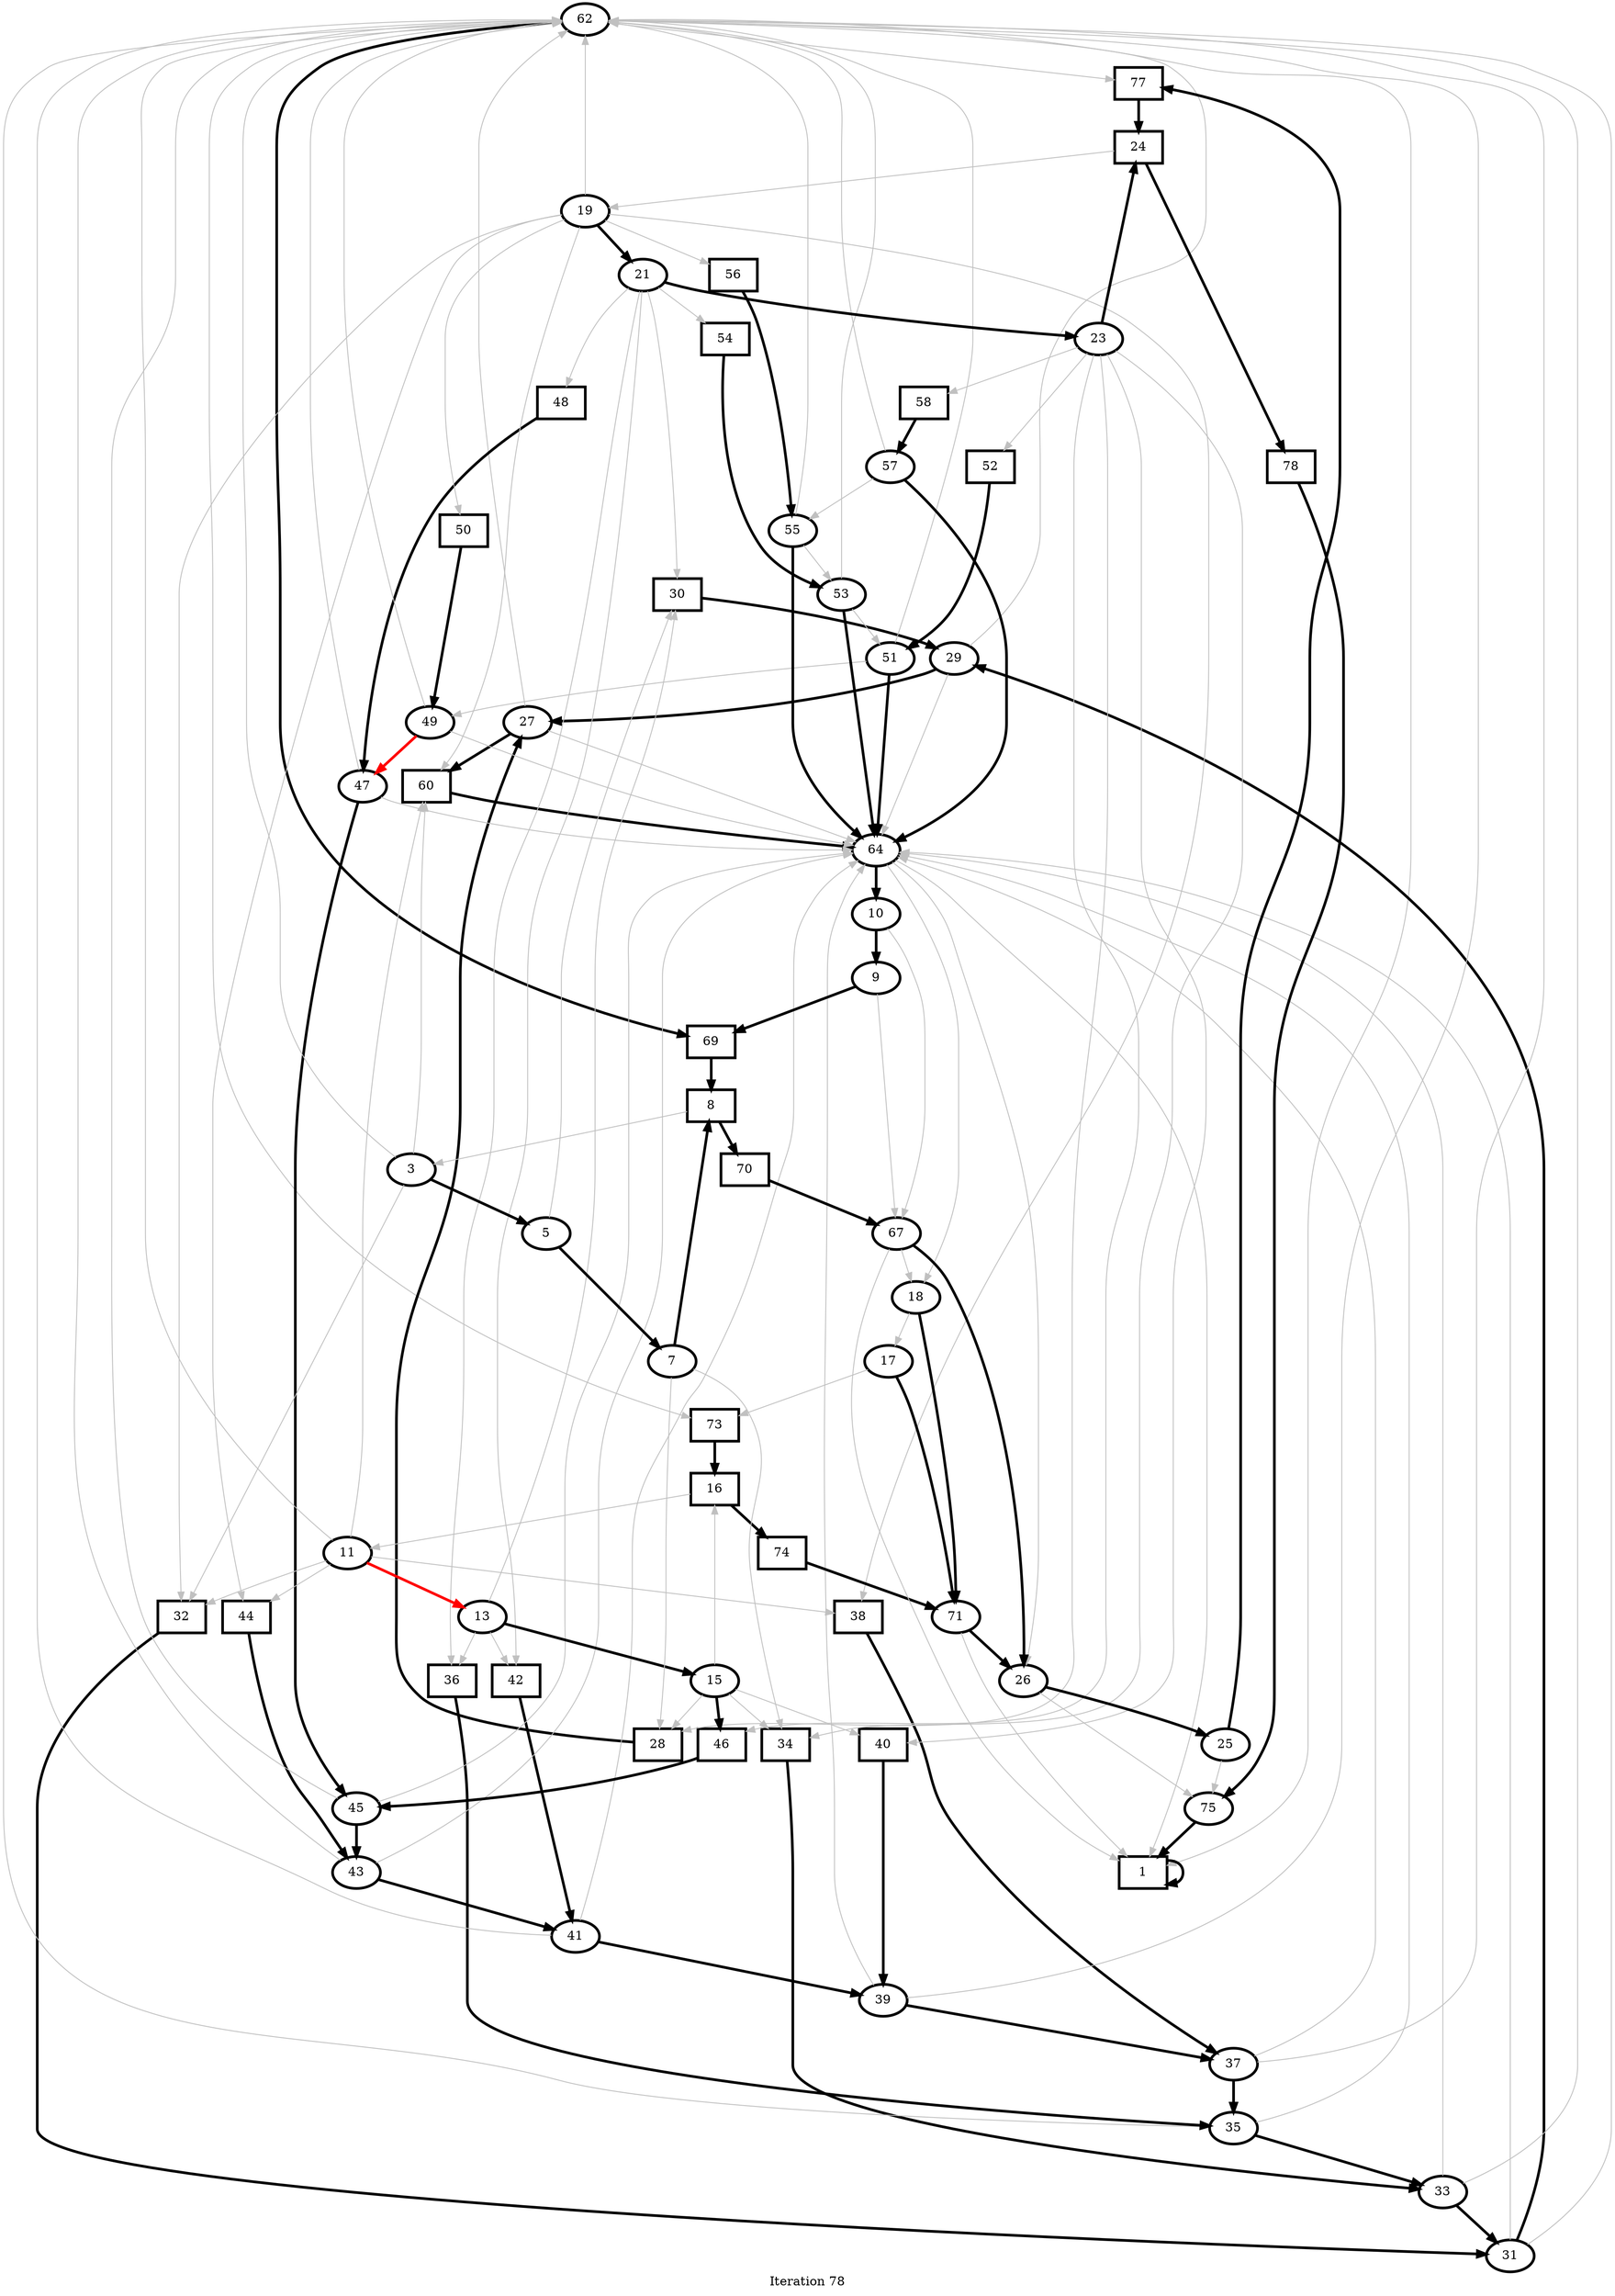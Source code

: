 digraph G {
    label ="Iteration 78"
    0 [penwidth=3,label="62",pos="10,12!"]
    1 [penwidth=3,label="64",pos="10,-1!"]
    2 [penwidth=3,shape = "rectangle",label="1",pos="15,3!"]
    3 [penwidth=3,shape = "rectangle",label="60",pos="0,0!"]
    4 [penwidth=3,label="27",pos="0,1!"]
    5 [penwidth=3,shape = "rectangle",label="28",pos="1,1!"]
    6 [penwidth=3,label="29",pos="0,2!"]
    7 [penwidth=3,shape = "rectangle",label="30",pos="1,2!"]
    8 [penwidth=3,label="31",pos="0,3!"]
    9 [penwidth=3,shape = "rectangle",label="32",pos="1,3!"]
    10 [penwidth=3,label="33",pos="0,4!"]
    11 [penwidth=3,shape = "rectangle",label="34",pos="1,4!"]
    12 [penwidth=3,label="35",pos="0,5!"]
    13 [penwidth=3,shape = "rectangle",label="36",pos="1,5!"]
    14 [penwidth=3,label="37",pos="0,6!"]
    15 [penwidth=3,shape = "rectangle",label="38",pos="1,6!"]
    16 [penwidth=3,label="39",pos="0,7!"]
    17 [penwidth=3,shape = "rectangle",label="40",pos="1,7!"]
    18 [penwidth=3,label="41",pos="0,8!"]
    19 [penwidth=3,shape = "rectangle",label="42",pos="1,8!"]
    20 [penwidth=3,label="43",pos="0,9!"]
    21 [penwidth=3,shape = "rectangle",label="44",pos="1,9!"]
    22 [penwidth=3,label="45",pos="0,10!"]
    23 [penwidth=3,shape = "rectangle",label="46",pos="1,10!"]
    24 [penwidth=3,label="47",pos="0,11!"]
    25 [penwidth=3,shape = "rectangle",label="48",pos="1,11!"]
    26 [penwidth=3,label="49",pos="0,12!"]
    27 [penwidth=3,shape = "rectangle",label="50",pos="1,12!"]
    28 [penwidth=3,label="51",pos="0,13!"]
    29 [penwidth=3,shape = "rectangle",label="52",pos="1,13!"]
    30 [penwidth=3,label="53",pos="0,14!"]
    31 [penwidth=3,shape = "rectangle",label="54",pos="1,14!"]
    32 [penwidth=3,label="55",pos="0,15!"]
    33 [penwidth=3,shape = "rectangle",label="56",pos="1,15!"]
    34 [penwidth=3,label="57",pos="0,16!"]
    35 [penwidth=3,shape = "rectangle",label="58",pos="1,16!"]
    36 [penwidth=3,label="19",pos="5,11!"]
    37 [penwidth=3,label="21",pos="4,10!"]
    38 [penwidth=3,label="23",pos="5,9!"]
    39 [penwidth=3,shape = "rectangle",label="24",pos="6,10!"]
    40 [penwidth=3,label="25",pos="8,8!"]
    41 [penwidth=3,label="26",pos="9,8!"]
    42 [penwidth=3,label="75",pos="10,10!"]
    43 [penwidth=3,shape = "rectangle",label="77",pos="7,8!"]
    44 [penwidth=3,shape = "rectangle",label="78",pos="8,10!"]
    45 [penwidth=3,label="11",pos="5,7!"]
    46 [penwidth=3,label="13",pos="4,6!"]
    47 [penwidth=3,label="15",pos="5,5!"]
    48 [penwidth=3,shape = "rectangle",label="16",pos="6,6!"]
    49 [penwidth=3,label="17",pos="8,4!"]
    50 [penwidth=3,label="18",pos="9,4!"]
    51 [penwidth=3,label="71",pos="10,6!"]
    52 [penwidth=3,shape = "rectangle",label="73",pos="7,4!"]
    53 [penwidth=3,shape = "rectangle",label="74",pos="8,6!"]
    54 [penwidth=3,label="3",pos="5,3!"]
    55 [penwidth=3,label="5",pos="4,2!"]
    56 [penwidth=3,label="7",pos="5,1!"]
    57 [penwidth=3,shape = "rectangle",label="8",pos="6,2!"]
    58 [penwidth=3,label="9",pos="8,0!"]
    59 [penwidth=3,label="10",pos="9,0!"]
    60 [penwidth=3,label="67",pos="10,2!"]
    61 [penwidth=3,shape = "rectangle",label="69",pos="7,0!"]
    62 [penwidth=3,shape = "rectangle",label="70",pos="8,2!"]

    3 -> 1 [penwidth=3,color="black"]
    0 -> 2 [penwidth=1,color="grey"]
    1 -> 2 [penwidth=1,color="grey"]
    2 -> 2 [penwidth=3,color="black"]
    4 -> 0 [penwidth=1,color="grey"]
    4 -> 1 [penwidth=1,color="grey"]
    4 -> 3 [penwidth=3,color="black"]
    5 -> 4 [penwidth=3,color="black"]
    6 -> 4 [penwidth=3,color="black"]
    6 -> 1 [penwidth=1,color="grey"]
    6 -> 0 [penwidth=1,color="grey"]
    7 -> 6 [penwidth=3,color="black"]
    8 -> 6 [penwidth=3,color="black"]
    8 -> 1 [penwidth=1,color="grey"]
    8 -> 0 [penwidth=1,color="grey"]
    9 -> 8 [penwidth=3,color="black"]
    10 -> 8 [penwidth=3,color="black"]
    10 -> 1 [penwidth=1,color="grey"]
    10 -> 0 [penwidth=1,color="grey"]
    11 -> 10 [penwidth=3,color="black"]
    12 -> 10 [penwidth=3,color="black"]
    12 -> 1 [penwidth=1,color="grey"]
    12 -> 0 [penwidth=1,color="grey"]
    13 -> 12 [penwidth=3,color="black"]
    14 -> 12 [penwidth=3,color="black"]
    14 -> 1 [penwidth=1,color="grey"]
    14 -> 0 [penwidth=1,color="grey"]
    15 -> 14 [penwidth=3,color="black"]
    16 -> 14 [penwidth=3,color="black"]
    16 -> 1 [penwidth=1,color="grey"]
    16 -> 0 [penwidth=1,color="grey"]
    17 -> 16 [penwidth=3,color="black"]
    18 -> 16 [penwidth=3,color="black"]
    18 -> 1 [penwidth=1,color="grey"]
    18 -> 0 [penwidth=1,color="grey"]
    19 -> 18 [penwidth=3,color="black"]
    20 -> 18 [penwidth=3,color="black"]
    20 -> 1 [penwidth=1,color="grey"]
    20 -> 0 [penwidth=1,color="grey"]
    21 -> 20 [penwidth=3,color="black"]
    22 -> 20 [penwidth=3,color="black"]
    22 -> 1 [penwidth=1,color="grey"]
    22 -> 0 [penwidth=1,color="grey"]
    23 -> 22 [penwidth=3,color="black"]
    24 -> 22 [penwidth=3,color="black"]
    24 -> 1 [penwidth=1,color="grey"]
    24 -> 0 [penwidth=1,color="grey"]
    25 -> 24 [penwidth=3,color="black"]
    26 -> 24 [penwidth=3,color="red"]
    26 -> 1 [penwidth=1,color="grey"]
    26 -> 0 [penwidth=1,color="grey"]
    27 -> 26 [penwidth=3,color="black"]
    28 -> 26 [penwidth=1,color="grey"]
    28 -> 1 [penwidth=3,color="black"]
    28 -> 0 [penwidth=1,color="grey"]
    29 -> 28 [penwidth=3,color="black"]
    30 -> 28 [penwidth=1,color="grey"]
    30 -> 1 [penwidth=3,color="black"]
    30 -> 0 [penwidth=1,color="grey"]
    31 -> 30 [penwidth=3,color="black"]
    32 -> 30 [penwidth=1,color="grey"]
    32 -> 1 [penwidth=3,color="black"]
    32 -> 0 [penwidth=1,color="grey"]
    33 -> 32 [penwidth=3,color="black"]
    34 -> 32 [penwidth=1,color="grey"]
    34 -> 1 [penwidth=3,color="black"]
    34 -> 0 [penwidth=1,color="grey"]
    35 -> 34 [penwidth=3,color="black"]
    36 -> 0 [penwidth=1,color="grey"]
    36 -> 3 [penwidth=1,color="grey"]
    36 -> 37 [penwidth=3,color="black"]
    36 -> 9 [penwidth=1,color="grey"]
    36 -> 15 [penwidth=1,color="grey"]
    36 -> 21 [penwidth=1,color="grey"]
    36 -> 27 [penwidth=1,color="grey"]
    36 -> 33 [penwidth=1,color="grey"]
    37 -> 38 [penwidth=3,color="black"]
    37 -> 7 [penwidth=1,color="grey"]
    37 -> 13 [penwidth=1,color="grey"]
    37 -> 19 [penwidth=1,color="grey"]
    37 -> 25 [penwidth=1,color="grey"]
    37 -> 31 [penwidth=1,color="grey"]
    38 -> 39 [penwidth=3,color="black"]
    38 -> 5 [penwidth=1,color="grey"]
    38 -> 11 [penwidth=1,color="grey"]
    38 -> 17 [penwidth=1,color="grey"]
    38 -> 23 [penwidth=1,color="grey"]
    38 -> 29 [penwidth=1,color="grey"]
    38 -> 35 [penwidth=1,color="grey"]
    39 -> 44 [penwidth=3,color="black"]
    39 -> 36 [penwidth=1,color="grey"]
    40 -> 43 [penwidth=3,color="black"]
    40 -> 42 [penwidth=1,color="grey"]
    41 -> 40 [penwidth=3,color="black"]
    41 -> 42 [penwidth=1,color="grey"]
    42 -> 2 [penwidth=3,color="black"]
    43 -> 39 [penwidth=3,color="black"]
    44 -> 42 [penwidth=3,color="black"]
    45 -> 0 [penwidth=1,color="grey"]
    45 -> 3 [penwidth=1,color="grey"]
    45 -> 46 [penwidth=3,color="red"]
    45 -> 9 [penwidth=1,color="grey"]
    45 -> 15 [penwidth=1,color="grey"]
    45 -> 21 [penwidth=1,color="grey"]
    46 -> 47 [penwidth=3,color="black"]
    46 -> 7 [penwidth=1,color="grey"]
    46 -> 13 [penwidth=1,color="grey"]
    46 -> 19 [penwidth=1,color="grey"]
    47 -> 48 [penwidth=1,color="grey"]
    47 -> 5 [penwidth=1,color="grey"]
    47 -> 11 [penwidth=1,color="grey"]
    47 -> 17 [penwidth=1,color="grey"]
    47 -> 23 [penwidth=3,color="black"]
    48 -> 53 [penwidth=3,color="black"]
    48 -> 45 [penwidth=1,color="grey"]
    49 -> 52 [penwidth=1,color="grey"]
    49 -> 51 [penwidth=3,color="black"]
    50 -> 49 [penwidth=1,color="grey"]
    50 -> 51 [penwidth=3,color="black"]
    51 -> 2 [penwidth=1,color="grey"]
    51 -> 41 [penwidth=3,color="black"]
    52 -> 48 [penwidth=3,color="black"]
    53 -> 51 [penwidth=3,color="black"]
    54 -> 0 [penwidth=1,color="grey"]
    54 -> 3 [penwidth=1,color="grey"]
    54 -> 55 [penwidth=3,color="black"]
    54 -> 9 [penwidth=1,color="grey"]
    55 -> 56 [penwidth=3,color="black"]
    55 -> 7 [penwidth=1,color="grey"]
    56 -> 57 [penwidth=3,color="black"]
    56 -> 5 [penwidth=1,color="grey"]
    56 -> 11 [penwidth=1,color="grey"]
    57 -> 62 [penwidth=3,color="black"]
    57 -> 54 [penwidth=1,color="grey"]
    58 -> 61 [penwidth=3,color="black"]
    58 -> 60 [penwidth=1,color="grey"]
    59 -> 58 [penwidth=3,color="black"]
    59 -> 60 [penwidth=1,color="grey"]
    60 -> 2 [penwidth=1,color="grey"]
    60 -> 50 [penwidth=1,color="grey"]
    60 -> 41 [penwidth=3,color="black"]
    61 -> 57 [penwidth=3,color="black"]
    62 -> 60 [penwidth=3,color="black"]
    0 -> 61 [penwidth=3,color="black"]
    1 -> 59 [penwidth=3,color="black"]
    0 -> 52 [penwidth=1,color="grey"]
    1 -> 50 [penwidth=1,color="grey"]
    0 -> 43 [penwidth=1,color="grey"]
    1 -> 41 [penwidth=1,color="grey"]
}